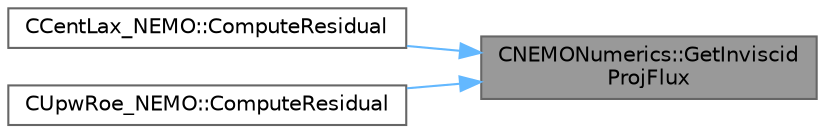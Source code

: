 digraph "CNEMONumerics::GetInviscidProjFlux"
{
 // LATEX_PDF_SIZE
  bgcolor="transparent";
  edge [fontname=Helvetica,fontsize=10,labelfontname=Helvetica,labelfontsize=10];
  node [fontname=Helvetica,fontsize=10,shape=box,height=0.2,width=0.4];
  rankdir="RL";
  Node1 [id="Node000001",label="CNEMONumerics::GetInviscid\lProjFlux",height=0.2,width=0.4,color="gray40", fillcolor="grey60", style="filled", fontcolor="black",tooltip="Compute the projected inviscid flux vector."];
  Node1 -> Node2 [id="edge1_Node000001_Node000002",dir="back",color="steelblue1",style="solid",tooltip=" "];
  Node2 [id="Node000002",label="CCentLax_NEMO::ComputeResidual",height=0.2,width=0.4,color="grey40", fillcolor="white", style="filled",URL="$classCCentLax__NEMO.html#ab22a74c03b6c2cc3adeb4d172c93f8d1",tooltip="Compute the flow residual using a Lax method."];
  Node1 -> Node3 [id="edge2_Node000001_Node000003",dir="back",color="steelblue1",style="solid",tooltip=" "];
  Node3 [id="Node000003",label="CUpwRoe_NEMO::ComputeResidual",height=0.2,width=0.4,color="grey40", fillcolor="white", style="filled",URL="$classCUpwRoe__NEMO.html#a4f71a3690ffedda364bd36453c08fed0",tooltip="Compute the Roe's flux between two nodes i and j."];
}
